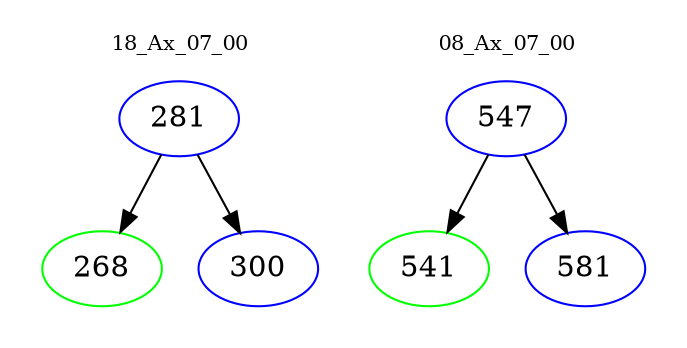 digraph{
subgraph cluster_0 {
color = white
label = "18_Ax_07_00";
fontsize=10;
T0_281 [label="281", color="blue"]
T0_281 -> T0_268 [color="black"]
T0_268 [label="268", color="green"]
T0_281 -> T0_300 [color="black"]
T0_300 [label="300", color="blue"]
}
subgraph cluster_1 {
color = white
label = "08_Ax_07_00";
fontsize=10;
T1_547 [label="547", color="blue"]
T1_547 -> T1_541 [color="black"]
T1_541 [label="541", color="green"]
T1_547 -> T1_581 [color="black"]
T1_581 [label="581", color="blue"]
}
}
